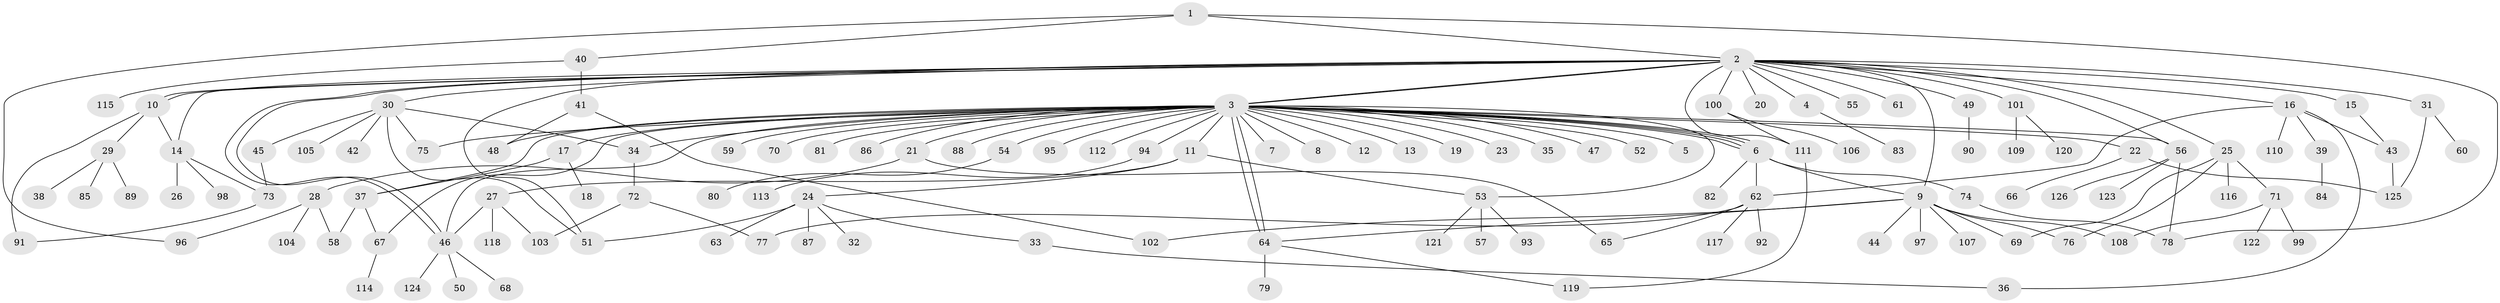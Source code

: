 // Generated by graph-tools (version 1.1) at 2025/14/03/09/25 04:14:29]
// undirected, 126 vertices, 166 edges
graph export_dot {
graph [start="1"]
  node [color=gray90,style=filled];
  1;
  2;
  3;
  4;
  5;
  6;
  7;
  8;
  9;
  10;
  11;
  12;
  13;
  14;
  15;
  16;
  17;
  18;
  19;
  20;
  21;
  22;
  23;
  24;
  25;
  26;
  27;
  28;
  29;
  30;
  31;
  32;
  33;
  34;
  35;
  36;
  37;
  38;
  39;
  40;
  41;
  42;
  43;
  44;
  45;
  46;
  47;
  48;
  49;
  50;
  51;
  52;
  53;
  54;
  55;
  56;
  57;
  58;
  59;
  60;
  61;
  62;
  63;
  64;
  65;
  66;
  67;
  68;
  69;
  70;
  71;
  72;
  73;
  74;
  75;
  76;
  77;
  78;
  79;
  80;
  81;
  82;
  83;
  84;
  85;
  86;
  87;
  88;
  89;
  90;
  91;
  92;
  93;
  94;
  95;
  96;
  97;
  98;
  99;
  100;
  101;
  102;
  103;
  104;
  105;
  106;
  107;
  108;
  109;
  110;
  111;
  112;
  113;
  114;
  115;
  116;
  117;
  118;
  119;
  120;
  121;
  122;
  123;
  124;
  125;
  126;
  1 -- 2;
  1 -- 40;
  1 -- 78;
  1 -- 96;
  2 -- 3;
  2 -- 3;
  2 -- 4;
  2 -- 9;
  2 -- 10;
  2 -- 10;
  2 -- 14;
  2 -- 15;
  2 -- 16;
  2 -- 20;
  2 -- 25;
  2 -- 30;
  2 -- 31;
  2 -- 46;
  2 -- 46;
  2 -- 49;
  2 -- 51;
  2 -- 55;
  2 -- 56;
  2 -- 61;
  2 -- 100;
  2 -- 101;
  2 -- 111;
  3 -- 5;
  3 -- 6;
  3 -- 6;
  3 -- 6;
  3 -- 6;
  3 -- 7;
  3 -- 8;
  3 -- 11;
  3 -- 12;
  3 -- 13;
  3 -- 17;
  3 -- 19;
  3 -- 21;
  3 -- 22;
  3 -- 23;
  3 -- 34;
  3 -- 35;
  3 -- 37;
  3 -- 46;
  3 -- 47;
  3 -- 48;
  3 -- 52;
  3 -- 53;
  3 -- 54;
  3 -- 56;
  3 -- 59;
  3 -- 64;
  3 -- 64;
  3 -- 67;
  3 -- 70;
  3 -- 75;
  3 -- 81;
  3 -- 86;
  3 -- 88;
  3 -- 94;
  3 -- 95;
  3 -- 112;
  4 -- 83;
  6 -- 9;
  6 -- 62;
  6 -- 74;
  6 -- 82;
  9 -- 44;
  9 -- 64;
  9 -- 69;
  9 -- 76;
  9 -- 97;
  9 -- 102;
  9 -- 107;
  9 -- 108;
  10 -- 14;
  10 -- 29;
  10 -- 91;
  11 -- 24;
  11 -- 27;
  11 -- 53;
  14 -- 26;
  14 -- 73;
  14 -- 98;
  15 -- 43;
  16 -- 36;
  16 -- 39;
  16 -- 43;
  16 -- 62;
  16 -- 110;
  17 -- 18;
  17 -- 37;
  21 -- 28;
  21 -- 65;
  22 -- 66;
  22 -- 125;
  24 -- 32;
  24 -- 33;
  24 -- 51;
  24 -- 63;
  24 -- 87;
  25 -- 69;
  25 -- 71;
  25 -- 76;
  25 -- 116;
  27 -- 46;
  27 -- 103;
  27 -- 118;
  28 -- 58;
  28 -- 96;
  28 -- 104;
  29 -- 38;
  29 -- 85;
  29 -- 89;
  30 -- 34;
  30 -- 42;
  30 -- 45;
  30 -- 51;
  30 -- 75;
  30 -- 105;
  31 -- 60;
  31 -- 125;
  33 -- 36;
  34 -- 72;
  37 -- 58;
  37 -- 67;
  39 -- 84;
  40 -- 41;
  40 -- 115;
  41 -- 48;
  41 -- 102;
  43 -- 125;
  45 -- 73;
  46 -- 50;
  46 -- 68;
  46 -- 124;
  49 -- 90;
  53 -- 57;
  53 -- 93;
  53 -- 121;
  54 -- 80;
  56 -- 78;
  56 -- 123;
  56 -- 126;
  62 -- 65;
  62 -- 77;
  62 -- 92;
  62 -- 117;
  64 -- 79;
  64 -- 119;
  67 -- 114;
  71 -- 99;
  71 -- 108;
  71 -- 122;
  72 -- 77;
  72 -- 103;
  73 -- 91;
  74 -- 78;
  94 -- 113;
  100 -- 106;
  100 -- 111;
  101 -- 109;
  101 -- 120;
  111 -- 119;
}
